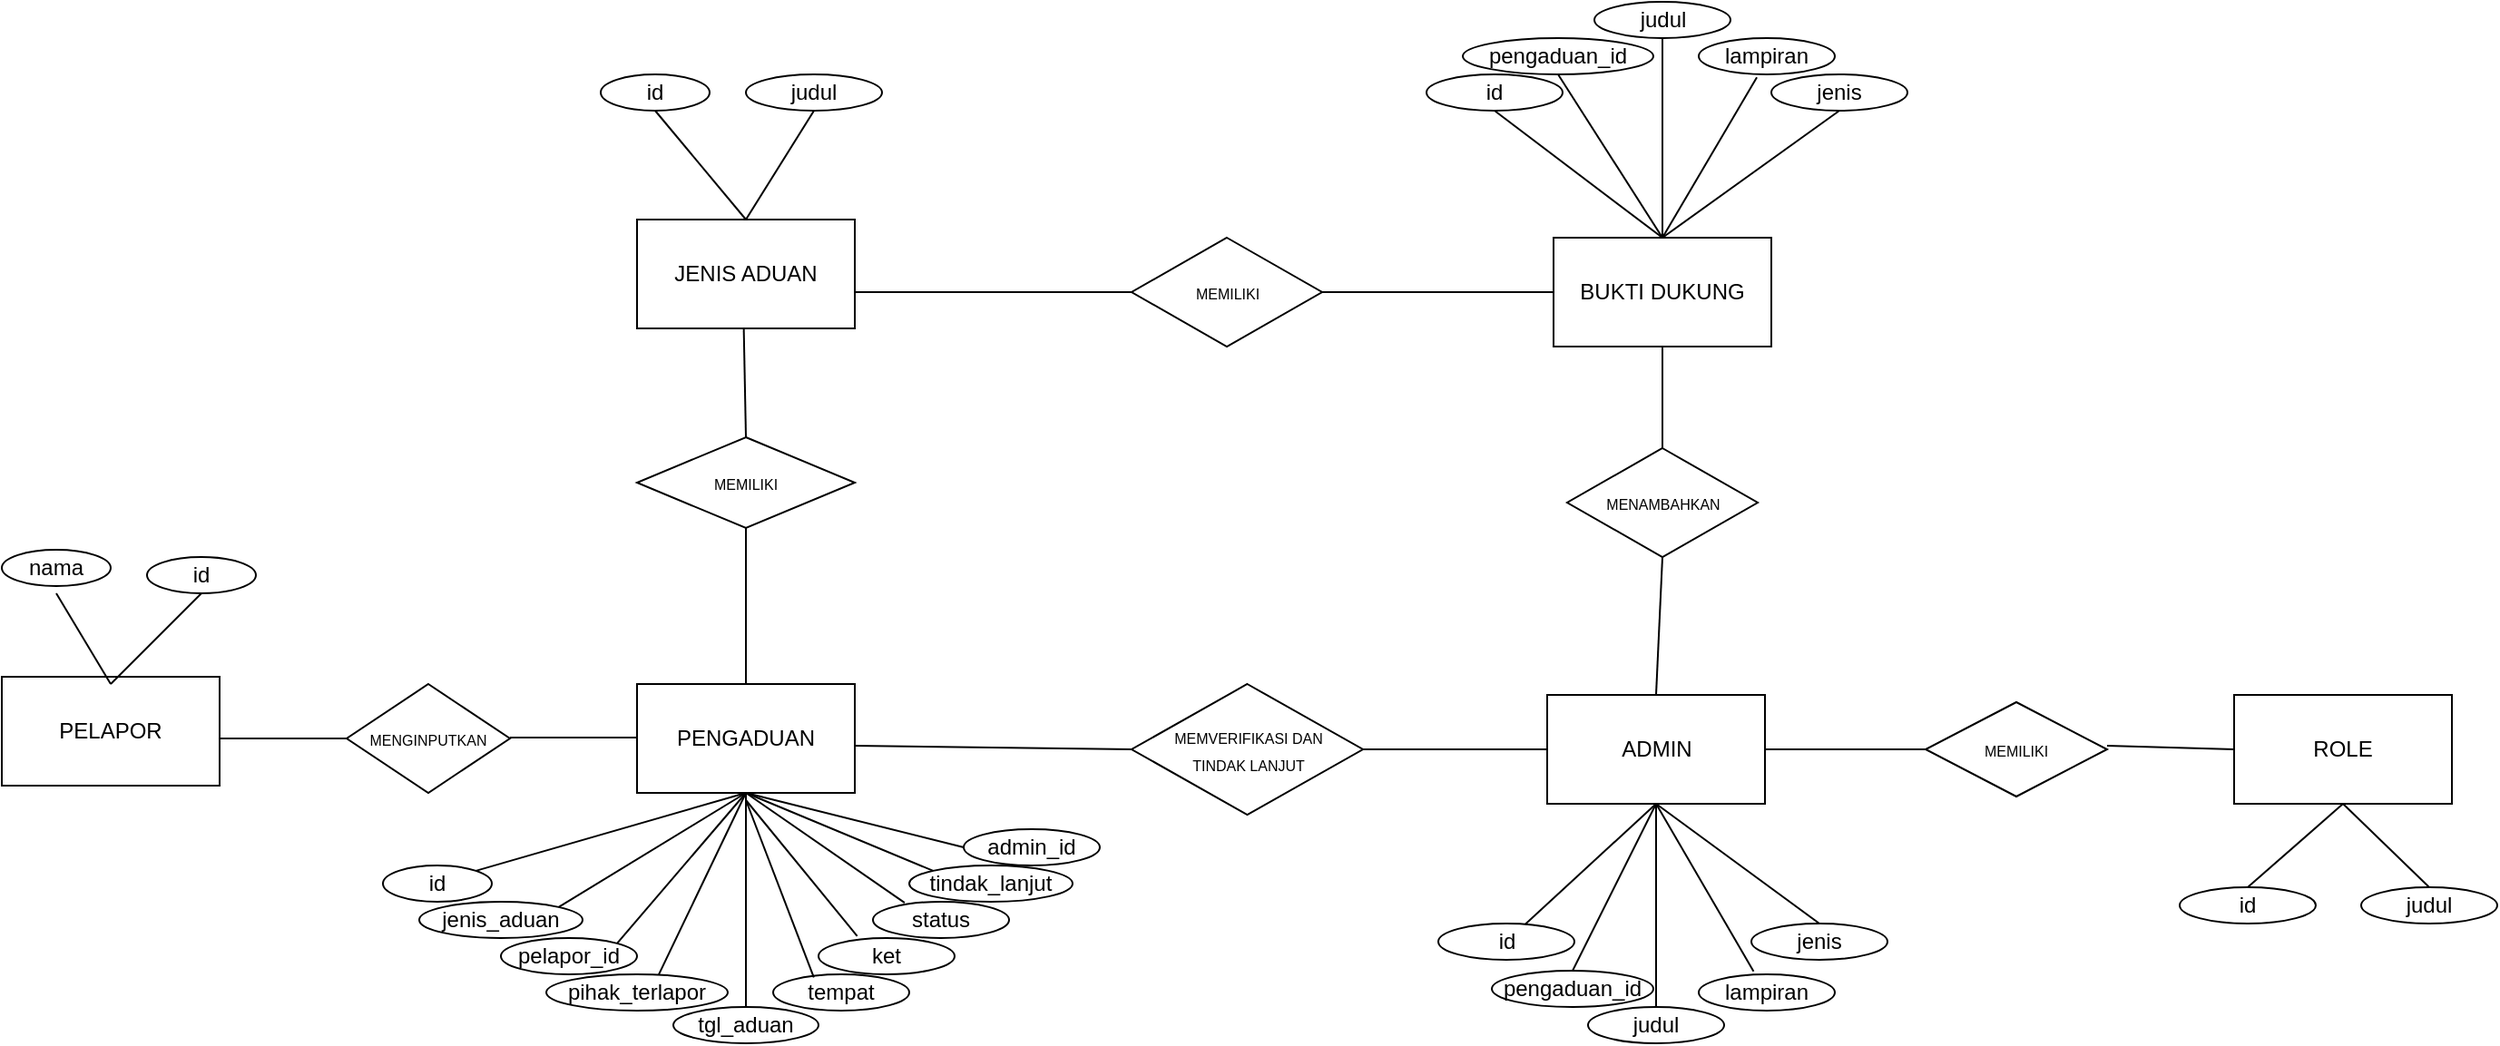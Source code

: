 <mxfile version="21.2.9" type="device" pages="2">
  <diagram id="R2lEEEUBdFMjLlhIrx00" name="Page-1">
    <mxGraphModel dx="1588" dy="2118" grid="1" gridSize="10" guides="1" tooltips="1" connect="1" arrows="1" fold="1" page="1" pageScale="1" pageWidth="850" pageHeight="1100" math="0" shadow="0" extFonts="Permanent Marker^https://fonts.googleapis.com/css?family=Permanent+Marker">
      <root>
        <mxCell id="0" />
        <mxCell id="1" parent="0" />
        <mxCell id="5j6wSST8VfNC3EcutYvZ-1" value="PELAPOR" style="rounded=0;whiteSpace=wrap;html=1;" vertex="1" parent="1">
          <mxGeometry x="10" y="212" width="120" height="60" as="geometry" />
        </mxCell>
        <mxCell id="5j6wSST8VfNC3EcutYvZ-2" value="PENGADUAN" style="rounded=0;whiteSpace=wrap;html=1;" vertex="1" parent="1">
          <mxGeometry x="360" y="216" width="120" height="60" as="geometry" />
        </mxCell>
        <mxCell id="5j6wSST8VfNC3EcutYvZ-3" value="JENIS ADUAN" style="rounded=0;whiteSpace=wrap;html=1;" vertex="1" parent="1">
          <mxGeometry x="360" y="-40" width="120" height="60" as="geometry" />
        </mxCell>
        <mxCell id="5j6wSST8VfNC3EcutYvZ-5" value="BUKTI DUKUNG" style="rounded=0;whiteSpace=wrap;html=1;" vertex="1" parent="1">
          <mxGeometry x="865" y="-30" width="120" height="60" as="geometry" />
        </mxCell>
        <mxCell id="5j6wSST8VfNC3EcutYvZ-6" value="ROLE" style="rounded=0;whiteSpace=wrap;html=1;" vertex="1" parent="1">
          <mxGeometry x="1240" y="222" width="120" height="60" as="geometry" />
        </mxCell>
        <mxCell id="5j6wSST8VfNC3EcutYvZ-7" value="&lt;font style=&quot;font-size: 8px;&quot;&gt;MEMILIKI&lt;/font&gt;" style="rhombus;whiteSpace=wrap;html=1;" vertex="1" parent="1">
          <mxGeometry x="632.5" y="-30" width="105" height="60" as="geometry" />
        </mxCell>
        <mxCell id="5j6wSST8VfNC3EcutYvZ-8" value="&lt;font style=&quot;font-size: 8px;&quot;&gt;MEMVERIFIKASI DAN &lt;br&gt;TINDAK LANJUT&lt;/font&gt;" style="rhombus;whiteSpace=wrap;html=1;" vertex="1" parent="1">
          <mxGeometry x="632.5" y="216" width="127.5" height="72" as="geometry" />
        </mxCell>
        <mxCell id="5j6wSST8VfNC3EcutYvZ-9" value="&lt;font style=&quot;font-size: 8px;&quot;&gt;MENGINPUTKAN&lt;/font&gt;" style="rhombus;whiteSpace=wrap;html=1;" vertex="1" parent="1">
          <mxGeometry x="200" y="216" width="90" height="60" as="geometry" />
        </mxCell>
        <mxCell id="5j6wSST8VfNC3EcutYvZ-10" value="&lt;font style=&quot;font-size: 8px;&quot;&gt;MEMILIKI&lt;/font&gt;" style="rhombus;whiteSpace=wrap;html=1;" vertex="1" parent="1">
          <mxGeometry x="360" y="80" width="120" height="50" as="geometry" />
        </mxCell>
        <mxCell id="5j6wSST8VfNC3EcutYvZ-11" value="&lt;font style=&quot;font-size: 8px;&quot;&gt;MEMILIKI&lt;/font&gt;" style="rhombus;whiteSpace=wrap;html=1;" vertex="1" parent="1">
          <mxGeometry x="1070" y="226" width="100" height="52" as="geometry" />
        </mxCell>
        <mxCell id="5j6wSST8VfNC3EcutYvZ-12" value="&lt;font style=&quot;font-size: 8px;&quot;&gt;MENAMBAHKAN&lt;/font&gt;" style="rhombus;whiteSpace=wrap;html=1;" vertex="1" parent="1">
          <mxGeometry x="872.5" y="86" width="105" height="60" as="geometry" />
        </mxCell>
        <mxCell id="5j6wSST8VfNC3EcutYvZ-13" value="id" style="ellipse;whiteSpace=wrap;html=1;" vertex="1" parent="1">
          <mxGeometry x="90" y="146" width="60" height="20" as="geometry" />
        </mxCell>
        <mxCell id="5j6wSST8VfNC3EcutYvZ-14" value="nama" style="ellipse;whiteSpace=wrap;html=1;" vertex="1" parent="1">
          <mxGeometry x="10" y="142" width="60" height="20" as="geometry" />
        </mxCell>
        <mxCell id="5j6wSST8VfNC3EcutYvZ-16" value="" style="endArrow=none;html=1;rounded=0;entryX=0.5;entryY=1;entryDx=0;entryDy=0;exitX=0.5;exitY=0;exitDx=0;exitDy=0;" edge="1" parent="1">
          <mxGeometry width="50" height="50" relative="1" as="geometry">
            <mxPoint x="70" y="216" as="sourcePoint" />
            <mxPoint x="40" y="166" as="targetPoint" />
          </mxGeometry>
        </mxCell>
        <mxCell id="5j6wSST8VfNC3EcutYvZ-17" value="" style="endArrow=none;html=1;rounded=0;entryX=0.5;entryY=1;entryDx=0;entryDy=0;exitX=0.5;exitY=0;exitDx=0;exitDy=0;" edge="1" parent="1" target="5j6wSST8VfNC3EcutYvZ-13">
          <mxGeometry width="50" height="50" relative="1" as="geometry">
            <mxPoint x="70" y="216" as="sourcePoint" />
            <mxPoint x="50" y="176" as="targetPoint" />
          </mxGeometry>
        </mxCell>
        <mxCell id="5j6wSST8VfNC3EcutYvZ-18" value="" style="endArrow=none;html=1;rounded=0;exitX=1;exitY=0.5;exitDx=0;exitDy=0;entryX=0;entryY=0.5;entryDx=0;entryDy=0;" edge="1" parent="1" target="5j6wSST8VfNC3EcutYvZ-9">
          <mxGeometry width="50" height="50" relative="1" as="geometry">
            <mxPoint x="130" y="246" as="sourcePoint" />
            <mxPoint x="180" y="246" as="targetPoint" />
          </mxGeometry>
        </mxCell>
        <mxCell id="5j6wSST8VfNC3EcutYvZ-19" value="" style="endArrow=none;html=1;rounded=0;exitX=1;exitY=0.5;exitDx=0;exitDy=0;entryX=0;entryY=0.5;entryDx=0;entryDy=0;" edge="1" parent="1">
          <mxGeometry width="50" height="50" relative="1" as="geometry">
            <mxPoint x="290" y="245.5" as="sourcePoint" />
            <mxPoint x="360" y="245.5" as="targetPoint" />
          </mxGeometry>
        </mxCell>
        <mxCell id="5j6wSST8VfNC3EcutYvZ-20" value="jenis_aduan" style="ellipse;whiteSpace=wrap;html=1;" vertex="1" parent="1">
          <mxGeometry x="240" y="336" width="90" height="20" as="geometry" />
        </mxCell>
        <mxCell id="5j6wSST8VfNC3EcutYvZ-21" value="id" style="ellipse;whiteSpace=wrap;html=1;" vertex="1" parent="1">
          <mxGeometry x="220" y="316" width="60" height="20" as="geometry" />
        </mxCell>
        <mxCell id="5j6wSST8VfNC3EcutYvZ-22" value="pelapor_id" style="ellipse;whiteSpace=wrap;html=1;" vertex="1" parent="1">
          <mxGeometry x="285" y="356" width="75" height="20" as="geometry" />
        </mxCell>
        <mxCell id="5j6wSST8VfNC3EcutYvZ-25" value="pihak_terlapor" style="ellipse;whiteSpace=wrap;html=1;" vertex="1" parent="1">
          <mxGeometry x="310" y="376" width="100" height="20" as="geometry" />
        </mxCell>
        <mxCell id="5j6wSST8VfNC3EcutYvZ-29" value="tgl_aduan" style="ellipse;whiteSpace=wrap;html=1;" vertex="1" parent="1">
          <mxGeometry x="380" y="394" width="80" height="20" as="geometry" />
        </mxCell>
        <mxCell id="5j6wSST8VfNC3EcutYvZ-34" value="tempat" style="ellipse;whiteSpace=wrap;html=1;" vertex="1" parent="1">
          <mxGeometry x="435" y="376" width="75" height="20" as="geometry" />
        </mxCell>
        <mxCell id="5j6wSST8VfNC3EcutYvZ-36" value="ket" style="ellipse;whiteSpace=wrap;html=1;" vertex="1" parent="1">
          <mxGeometry x="460" y="356" width="75" height="20" as="geometry" />
        </mxCell>
        <mxCell id="5j6wSST8VfNC3EcutYvZ-37" value="admin_id" style="ellipse;whiteSpace=wrap;html=1;" vertex="1" parent="1">
          <mxGeometry x="540" y="296" width="75" height="20" as="geometry" />
        </mxCell>
        <mxCell id="5j6wSST8VfNC3EcutYvZ-38" value="tindak_lanjut" style="ellipse;whiteSpace=wrap;html=1;" vertex="1" parent="1">
          <mxGeometry x="510" y="316" width="90" height="20" as="geometry" />
        </mxCell>
        <mxCell id="5j6wSST8VfNC3EcutYvZ-39" value="status" style="ellipse;whiteSpace=wrap;html=1;" vertex="1" parent="1">
          <mxGeometry x="490" y="336" width="75" height="20" as="geometry" />
        </mxCell>
        <mxCell id="5j6wSST8VfNC3EcutYvZ-42" value="judul" style="ellipse;whiteSpace=wrap;html=1;" vertex="1" parent="1">
          <mxGeometry x="420" y="-120" width="75" height="20" as="geometry" />
        </mxCell>
        <mxCell id="5j6wSST8VfNC3EcutYvZ-43" value="id" style="ellipse;whiteSpace=wrap;html=1;" vertex="1" parent="1">
          <mxGeometry x="340" y="-120" width="60" height="20" as="geometry" />
        </mxCell>
        <mxCell id="5j6wSST8VfNC3EcutYvZ-46" value="" style="endArrow=none;html=1;rounded=0;entryX=0.5;entryY=0;entryDx=0;entryDy=0;exitX=0.5;exitY=1;exitDx=0;exitDy=0;" edge="1" parent="1" source="5j6wSST8VfNC3EcutYvZ-43" target="5j6wSST8VfNC3EcutYvZ-3">
          <mxGeometry width="50" height="50" relative="1" as="geometry">
            <mxPoint x="380" y="140" as="sourcePoint" />
            <mxPoint x="430" y="90" as="targetPoint" />
          </mxGeometry>
        </mxCell>
        <mxCell id="5j6wSST8VfNC3EcutYvZ-47" value="" style="endArrow=none;html=1;rounded=0;exitX=0.5;exitY=1;exitDx=0;exitDy=0;" edge="1" parent="1" source="5j6wSST8VfNC3EcutYvZ-42">
          <mxGeometry width="50" height="50" relative="1" as="geometry">
            <mxPoint x="440" y="-90" as="sourcePoint" />
            <mxPoint x="420" y="-40" as="targetPoint" />
          </mxGeometry>
        </mxCell>
        <mxCell id="5j6wSST8VfNC3EcutYvZ-48" value="id" style="ellipse;whiteSpace=wrap;html=1;" vertex="1" parent="1">
          <mxGeometry x="795" y="-120" width="75" height="20" as="geometry" />
        </mxCell>
        <mxCell id="5j6wSST8VfNC3EcutYvZ-50" value="pengaduan_id" style="ellipse;whiteSpace=wrap;html=1;" vertex="1" parent="1">
          <mxGeometry x="815" y="-140" width="105" height="20" as="geometry" />
        </mxCell>
        <mxCell id="5j6wSST8VfNC3EcutYvZ-51" value="judul" style="ellipse;whiteSpace=wrap;html=1;" vertex="1" parent="1">
          <mxGeometry x="887.5" y="-160" width="75" height="20" as="geometry" />
        </mxCell>
        <mxCell id="5j6wSST8VfNC3EcutYvZ-53" value="lampiran" style="ellipse;whiteSpace=wrap;html=1;" vertex="1" parent="1">
          <mxGeometry x="945" y="-140" width="75" height="20" as="geometry" />
        </mxCell>
        <mxCell id="5j6wSST8VfNC3EcutYvZ-54" value="jenis" style="ellipse;whiteSpace=wrap;html=1;" vertex="1" parent="1">
          <mxGeometry x="985" y="-120" width="75" height="20" as="geometry" />
        </mxCell>
        <mxCell id="5j6wSST8VfNC3EcutYvZ-55" value="" style="endArrow=none;html=1;rounded=0;entryX=0.5;entryY=1;entryDx=0;entryDy=0;exitX=0.5;exitY=0;exitDx=0;exitDy=0;" edge="1" parent="1" source="5j6wSST8VfNC3EcutYvZ-5" target="5j6wSST8VfNC3EcutYvZ-54">
          <mxGeometry width="50" height="50" relative="1" as="geometry">
            <mxPoint x="925" y="-40" as="sourcePoint" />
            <mxPoint x="975" y="-90" as="targetPoint" />
          </mxGeometry>
        </mxCell>
        <mxCell id="5j6wSST8VfNC3EcutYvZ-56" value="" style="endArrow=none;html=1;rounded=0;entryX=0.427;entryY=1.083;entryDx=0;entryDy=0;exitX=0.5;exitY=0;exitDx=0;exitDy=0;entryPerimeter=0;" edge="1" parent="1" source="5j6wSST8VfNC3EcutYvZ-5" target="5j6wSST8VfNC3EcutYvZ-53">
          <mxGeometry width="50" height="50" relative="1" as="geometry">
            <mxPoint x="935" y="-30" as="sourcePoint" />
            <mxPoint x="1033" y="-90" as="targetPoint" />
          </mxGeometry>
        </mxCell>
        <mxCell id="5j6wSST8VfNC3EcutYvZ-57" value="" style="endArrow=none;html=1;rounded=0;entryX=0.5;entryY=1;entryDx=0;entryDy=0;exitX=0.5;exitY=0;exitDx=0;exitDy=0;" edge="1" parent="1" source="5j6wSST8VfNC3EcutYvZ-5" target="5j6wSST8VfNC3EcutYvZ-51">
          <mxGeometry width="50" height="50" relative="1" as="geometry">
            <mxPoint x="945" y="-20" as="sourcePoint" />
            <mxPoint x="1043" y="-80" as="targetPoint" />
          </mxGeometry>
        </mxCell>
        <mxCell id="5j6wSST8VfNC3EcutYvZ-58" value="" style="endArrow=none;html=1;rounded=0;entryX=0.5;entryY=1;entryDx=0;entryDy=0;exitX=0.5;exitY=0;exitDx=0;exitDy=0;" edge="1" parent="1" source="5j6wSST8VfNC3EcutYvZ-5" target="5j6wSST8VfNC3EcutYvZ-50">
          <mxGeometry width="50" height="50" relative="1" as="geometry">
            <mxPoint x="955" y="-10" as="sourcePoint" />
            <mxPoint x="1053" y="-70" as="targetPoint" />
          </mxGeometry>
        </mxCell>
        <mxCell id="5j6wSST8VfNC3EcutYvZ-59" value="" style="endArrow=none;html=1;rounded=0;entryX=0.5;entryY=1;entryDx=0;entryDy=0;exitX=0.5;exitY=0;exitDx=0;exitDy=0;" edge="1" parent="1" source="5j6wSST8VfNC3EcutYvZ-5" target="5j6wSST8VfNC3EcutYvZ-48">
          <mxGeometry width="50" height="50" relative="1" as="geometry">
            <mxPoint x="965" as="sourcePoint" />
            <mxPoint x="1063" y="-60" as="targetPoint" />
          </mxGeometry>
        </mxCell>
        <mxCell id="5j6wSST8VfNC3EcutYvZ-61" value="pengaduan_id" style="ellipse;whiteSpace=wrap;html=1;" vertex="1" parent="1">
          <mxGeometry x="831" y="374" width="89" height="20" as="geometry" />
        </mxCell>
        <mxCell id="5j6wSST8VfNC3EcutYvZ-62" value="id" style="ellipse;whiteSpace=wrap;html=1;" vertex="1" parent="1">
          <mxGeometry x="801.5" y="348" width="75" height="20" as="geometry" />
        </mxCell>
        <mxCell id="5j6wSST8VfNC3EcutYvZ-63" value="jenis" style="ellipse;whiteSpace=wrap;html=1;" vertex="1" parent="1">
          <mxGeometry x="974" y="348" width="75" height="20" as="geometry" />
        </mxCell>
        <mxCell id="5j6wSST8VfNC3EcutYvZ-64" value="lampiran" style="ellipse;whiteSpace=wrap;html=1;" vertex="1" parent="1">
          <mxGeometry x="945" y="376" width="75" height="20" as="geometry" />
        </mxCell>
        <mxCell id="5j6wSST8VfNC3EcutYvZ-65" value="judul" style="ellipse;whiteSpace=wrap;html=1;" vertex="1" parent="1">
          <mxGeometry x="884" y="394" width="75" height="20" as="geometry" />
        </mxCell>
        <mxCell id="5j6wSST8VfNC3EcutYvZ-67" value="id" style="ellipse;whiteSpace=wrap;html=1;" vertex="1" parent="1">
          <mxGeometry x="1210" y="328" width="75" height="20" as="geometry" />
        </mxCell>
        <mxCell id="5j6wSST8VfNC3EcutYvZ-68" value="judul" style="ellipse;whiteSpace=wrap;html=1;" vertex="1" parent="1">
          <mxGeometry x="1310" y="328" width="75" height="20" as="geometry" />
        </mxCell>
        <mxCell id="5j6wSST8VfNC3EcutYvZ-70" value="" style="endArrow=none;html=1;rounded=0;entryX=0.5;entryY=1;entryDx=0;entryDy=0;" edge="1" parent="1" source="5j6wSST8VfNC3EcutYvZ-2" target="5j6wSST8VfNC3EcutYvZ-10">
          <mxGeometry width="50" height="50" relative="1" as="geometry">
            <mxPoint x="420" y="195.289" as="sourcePoint" />
            <mxPoint x="420" y="145.289" as="targetPoint" />
          </mxGeometry>
        </mxCell>
        <mxCell id="5j6wSST8VfNC3EcutYvZ-71" value="" style="endArrow=none;html=1;rounded=0;entryX=0.5;entryY=1;entryDx=0;entryDy=0;exitX=0.5;exitY=0;exitDx=0;exitDy=0;" edge="1" parent="1" source="5j6wSST8VfNC3EcutYvZ-10">
          <mxGeometry width="50" height="50" relative="1" as="geometry">
            <mxPoint x="418.82" y="76" as="sourcePoint" />
            <mxPoint x="418.82" y="20" as="targetPoint" />
          </mxGeometry>
        </mxCell>
        <mxCell id="5j6wSST8VfNC3EcutYvZ-72" value="" style="endArrow=none;html=1;rounded=0;entryX=0;entryY=0.5;entryDx=0;entryDy=0;" edge="1" parent="1" target="5j6wSST8VfNC3EcutYvZ-7">
          <mxGeometry width="50" height="50" relative="1" as="geometry">
            <mxPoint x="480" as="sourcePoint" />
            <mxPoint x="580" as="targetPoint" />
          </mxGeometry>
        </mxCell>
        <mxCell id="5j6wSST8VfNC3EcutYvZ-73" value="" style="endArrow=none;html=1;rounded=0;entryX=0;entryY=0.5;entryDx=0;entryDy=0;" edge="1" parent="1" target="5j6wSST8VfNC3EcutYvZ-8">
          <mxGeometry width="50" height="50" relative="1" as="geometry">
            <mxPoint x="480" y="250" as="sourcePoint" />
            <mxPoint x="530" y="200" as="targetPoint" />
          </mxGeometry>
        </mxCell>
        <mxCell id="5j6wSST8VfNC3EcutYvZ-74" value="" style="endArrow=none;html=1;rounded=0;entryX=0;entryY=0.5;entryDx=0;entryDy=0;exitX=1;exitY=0.5;exitDx=0;exitDy=0;" edge="1" parent="1" source="5j6wSST8VfNC3EcutYvZ-8" target="5j6wSST8VfNC3EcutYvZ-4">
          <mxGeometry width="50" height="50" relative="1" as="geometry">
            <mxPoint x="763" y="251" as="sourcePoint" />
            <mxPoint x="850" y="250" as="targetPoint" />
          </mxGeometry>
        </mxCell>
        <mxCell id="5j6wSST8VfNC3EcutYvZ-75" value="" style="endArrow=none;html=1;rounded=0;entryX=0;entryY=0.5;entryDx=0;entryDy=0;exitX=1;exitY=0.5;exitDx=0;exitDy=0;" edge="1" parent="1" source="5j6wSST8VfNC3EcutYvZ-4" target="5j6wSST8VfNC3EcutYvZ-11">
          <mxGeometry width="50" height="50" relative="1" as="geometry">
            <mxPoint x="978" y="251.41" as="sourcePoint" />
            <mxPoint x="1080" y="251.41" as="targetPoint" />
          </mxGeometry>
        </mxCell>
        <mxCell id="5j6wSST8VfNC3EcutYvZ-76" value="" style="endArrow=none;html=1;rounded=0;entryX=0;entryY=0.5;entryDx=0;entryDy=0;exitX=1;exitY=0.5;exitDx=0;exitDy=0;" edge="1" parent="1" target="5j6wSST8VfNC3EcutYvZ-4">
          <mxGeometry width="50" height="50" relative="1" as="geometry">
            <mxPoint x="978" y="251.41" as="sourcePoint" />
            <mxPoint x="1080" y="251.41" as="targetPoint" />
          </mxGeometry>
        </mxCell>
        <mxCell id="5j6wSST8VfNC3EcutYvZ-4" value="ADMIN" style="rounded=0;whiteSpace=wrap;html=1;" vertex="1" parent="1">
          <mxGeometry x="861.5" y="222" width="120" height="60" as="geometry" />
        </mxCell>
        <mxCell id="5j6wSST8VfNC3EcutYvZ-77" value="" style="endArrow=none;html=1;rounded=0;entryX=0;entryY=0.5;entryDx=0;entryDy=0;" edge="1" parent="1" target="5j6wSST8VfNC3EcutYvZ-6">
          <mxGeometry width="50" height="50" relative="1" as="geometry">
            <mxPoint x="1170" y="250" as="sourcePoint" />
            <mxPoint x="1220" y="200" as="targetPoint" />
          </mxGeometry>
        </mxCell>
        <mxCell id="5j6wSST8VfNC3EcutYvZ-82" value="" style="endArrow=none;html=1;rounded=0;exitX=1;exitY=0;exitDx=0;exitDy=0;entryX=0.5;entryY=1;entryDx=0;entryDy=0;" edge="1" parent="1" source="5j6wSST8VfNC3EcutYvZ-21" target="5j6wSST8VfNC3EcutYvZ-2">
          <mxGeometry width="50" height="50" relative="1" as="geometry">
            <mxPoint x="380" y="320" as="sourcePoint" />
            <mxPoint x="410" y="290" as="targetPoint" />
          </mxGeometry>
        </mxCell>
        <mxCell id="5j6wSST8VfNC3EcutYvZ-83" value="" style="endArrow=none;html=1;rounded=0;entryX=0.5;entryY=1;entryDx=0;entryDy=0;exitX=1;exitY=0;exitDx=0;exitDy=0;" edge="1" parent="1" source="5j6wSST8VfNC3EcutYvZ-20" target="5j6wSST8VfNC3EcutYvZ-2">
          <mxGeometry width="50" height="50" relative="1" as="geometry">
            <mxPoint x="350" y="320" as="sourcePoint" />
            <mxPoint x="410" y="300" as="targetPoint" />
          </mxGeometry>
        </mxCell>
        <mxCell id="5j6wSST8VfNC3EcutYvZ-84" value="" style="endArrow=none;html=1;rounded=0;exitX=1;exitY=0;exitDx=0;exitDy=0;entryX=0.5;entryY=1;entryDx=0;entryDy=0;" edge="1" parent="1" source="5j6wSST8VfNC3EcutYvZ-22" target="5j6wSST8VfNC3EcutYvZ-2">
          <mxGeometry width="50" height="50" relative="1" as="geometry">
            <mxPoint x="390" y="360" as="sourcePoint" />
            <mxPoint x="410" y="280" as="targetPoint" />
          </mxGeometry>
        </mxCell>
        <mxCell id="5j6wSST8VfNC3EcutYvZ-85" value="" style="endArrow=none;html=1;rounded=0;exitX=0.619;exitY=0.015;exitDx=0;exitDy=0;exitPerimeter=0;entryX=0.5;entryY=1;entryDx=0;entryDy=0;" edge="1" parent="1" source="5j6wSST8VfNC3EcutYvZ-25" target="5j6wSST8VfNC3EcutYvZ-2">
          <mxGeometry width="50" height="50" relative="1" as="geometry">
            <mxPoint x="390" y="363" as="sourcePoint" />
            <mxPoint x="410" y="280" as="targetPoint" />
          </mxGeometry>
        </mxCell>
        <mxCell id="5j6wSST8VfNC3EcutYvZ-86" value="" style="endArrow=none;html=1;rounded=0;exitX=0.5;exitY=0;exitDx=0;exitDy=0;entryX=0.5;entryY=1;entryDx=0;entryDy=0;" edge="1" parent="1" source="5j6wSST8VfNC3EcutYvZ-29" target="5j6wSST8VfNC3EcutYvZ-2">
          <mxGeometry width="50" height="50" relative="1" as="geometry">
            <mxPoint x="420" y="368" as="sourcePoint" />
            <mxPoint x="470" y="318" as="targetPoint" />
          </mxGeometry>
        </mxCell>
        <mxCell id="5j6wSST8VfNC3EcutYvZ-87" value="" style="endArrow=none;html=1;rounded=0;exitX=0.299;exitY=0.083;exitDx=0;exitDy=0;exitPerimeter=0;" edge="1" parent="1" source="5j6wSST8VfNC3EcutYvZ-34">
          <mxGeometry width="50" height="50" relative="1" as="geometry">
            <mxPoint x="430" y="360" as="sourcePoint" />
            <mxPoint x="420" y="280" as="targetPoint" />
          </mxGeometry>
        </mxCell>
        <mxCell id="5j6wSST8VfNC3EcutYvZ-88" value="" style="endArrow=none;html=1;rounded=0;exitX=0.284;exitY=-0.056;exitDx=0;exitDy=0;exitPerimeter=0;" edge="1" parent="1" source="5j6wSST8VfNC3EcutYvZ-36">
          <mxGeometry width="50" height="50" relative="1" as="geometry">
            <mxPoint x="450" y="340" as="sourcePoint" />
            <mxPoint x="420" y="280" as="targetPoint" />
          </mxGeometry>
        </mxCell>
        <mxCell id="5j6wSST8VfNC3EcutYvZ-89" value="" style="endArrow=none;html=1;rounded=0;entryX=0.5;entryY=1;entryDx=0;entryDy=0;exitX=0.233;exitY=0.028;exitDx=0;exitDy=0;exitPerimeter=0;" edge="1" parent="1" source="5j6wSST8VfNC3EcutYvZ-39" target="5j6wSST8VfNC3EcutYvZ-2">
          <mxGeometry width="50" height="50" relative="1" as="geometry">
            <mxPoint x="490" y="320" as="sourcePoint" />
            <mxPoint x="540" y="270" as="targetPoint" />
          </mxGeometry>
        </mxCell>
        <mxCell id="5j6wSST8VfNC3EcutYvZ-90" value="" style="endArrow=none;html=1;rounded=0;entryX=0.5;entryY=1;entryDx=0;entryDy=0;exitX=0;exitY=0;exitDx=0;exitDy=0;" edge="1" parent="1" source="5j6wSST8VfNC3EcutYvZ-38" target="5j6wSST8VfNC3EcutYvZ-2">
          <mxGeometry width="50" height="50" relative="1" as="geometry">
            <mxPoint x="500" y="310" as="sourcePoint" />
            <mxPoint x="550" y="260" as="targetPoint" />
          </mxGeometry>
        </mxCell>
        <mxCell id="5j6wSST8VfNC3EcutYvZ-91" value="" style="endArrow=none;html=1;rounded=0;entryX=0.5;entryY=1;entryDx=0;entryDy=0;exitX=0;exitY=0.5;exitDx=0;exitDy=0;" edge="1" parent="1" source="5j6wSST8VfNC3EcutYvZ-37" target="5j6wSST8VfNC3EcutYvZ-2">
          <mxGeometry width="50" height="50" relative="1" as="geometry">
            <mxPoint x="500" y="300" as="sourcePoint" />
            <mxPoint x="550" y="250" as="targetPoint" />
          </mxGeometry>
        </mxCell>
        <mxCell id="5j6wSST8VfNC3EcutYvZ-92" value="" style="endArrow=none;html=1;rounded=0;entryX=0.5;entryY=1;entryDx=0;entryDy=0;" edge="1" parent="1" source="5j6wSST8VfNC3EcutYvZ-62" target="5j6wSST8VfNC3EcutYvZ-4">
          <mxGeometry width="50" height="50" relative="1" as="geometry">
            <mxPoint x="840" y="350" as="sourcePoint" />
            <mxPoint x="890" y="300" as="targetPoint" />
          </mxGeometry>
        </mxCell>
        <mxCell id="5j6wSST8VfNC3EcutYvZ-93" value="" style="endArrow=none;html=1;rounded=0;entryX=0.5;entryY=1;entryDx=0;entryDy=0;exitX=0.5;exitY=0;exitDx=0;exitDy=0;" edge="1" parent="1" source="5j6wSST8VfNC3EcutYvZ-61" target="5j6wSST8VfNC3EcutYvZ-4">
          <mxGeometry width="50" height="50" relative="1" as="geometry">
            <mxPoint x="920" y="360" as="sourcePoint" />
            <mxPoint x="970" y="310" as="targetPoint" />
          </mxGeometry>
        </mxCell>
        <mxCell id="5j6wSST8VfNC3EcutYvZ-94" value="" style="endArrow=none;html=1;rounded=0;entryX=0.5;entryY=1;entryDx=0;entryDy=0;" edge="1" parent="1" source="5j6wSST8VfNC3EcutYvZ-65" target="5j6wSST8VfNC3EcutYvZ-4">
          <mxGeometry width="50" height="50" relative="1" as="geometry">
            <mxPoint x="930" y="360" as="sourcePoint" />
            <mxPoint x="980" y="310" as="targetPoint" />
          </mxGeometry>
        </mxCell>
        <mxCell id="5j6wSST8VfNC3EcutYvZ-95" value="" style="endArrow=none;html=1;rounded=0;entryX=0.5;entryY=1;entryDx=0;entryDy=0;exitX=0.403;exitY=-0.083;exitDx=0;exitDy=0;exitPerimeter=0;" edge="1" parent="1" source="5j6wSST8VfNC3EcutYvZ-64" target="5j6wSST8VfNC3EcutYvZ-4">
          <mxGeometry width="50" height="50" relative="1" as="geometry">
            <mxPoint x="960" y="340" as="sourcePoint" />
            <mxPoint x="1010" y="290" as="targetPoint" />
          </mxGeometry>
        </mxCell>
        <mxCell id="5j6wSST8VfNC3EcutYvZ-96" value="" style="endArrow=none;html=1;rounded=0;entryX=0.5;entryY=1;entryDx=0;entryDy=0;exitX=0.5;exitY=0;exitDx=0;exitDy=0;" edge="1" parent="1" source="5j6wSST8VfNC3EcutYvZ-63" target="5j6wSST8VfNC3EcutYvZ-4">
          <mxGeometry width="50" height="50" relative="1" as="geometry">
            <mxPoint x="1010" y="320" as="sourcePoint" />
            <mxPoint x="1060" y="270" as="targetPoint" />
          </mxGeometry>
        </mxCell>
        <mxCell id="5j6wSST8VfNC3EcutYvZ-97" value="" style="endArrow=none;html=1;rounded=0;entryX=0.5;entryY=1;entryDx=0;entryDy=0;exitX=0.5;exitY=0;exitDx=0;exitDy=0;" edge="1" parent="1" source="5j6wSST8VfNC3EcutYvZ-67" target="5j6wSST8VfNC3EcutYvZ-6">
          <mxGeometry width="50" height="50" relative="1" as="geometry">
            <mxPoint x="1260" y="320" as="sourcePoint" />
            <mxPoint x="1310" y="270" as="targetPoint" />
          </mxGeometry>
        </mxCell>
        <mxCell id="5j6wSST8VfNC3EcutYvZ-98" value="" style="endArrow=none;html=1;rounded=0;entryX=0.5;entryY=1;entryDx=0;entryDy=0;exitX=0.5;exitY=0;exitDx=0;exitDy=0;" edge="1" parent="1" source="5j6wSST8VfNC3EcutYvZ-68" target="5j6wSST8VfNC3EcutYvZ-6">
          <mxGeometry width="50" height="50" relative="1" as="geometry">
            <mxPoint x="1300" y="320" as="sourcePoint" />
            <mxPoint x="1350" y="270" as="targetPoint" />
          </mxGeometry>
        </mxCell>
        <mxCell id="5j6wSST8VfNC3EcutYvZ-99" value="" style="endArrow=none;html=1;rounded=0;exitX=1;exitY=0.5;exitDx=0;exitDy=0;entryX=0;entryY=0.5;entryDx=0;entryDy=0;" edge="1" parent="1" source="5j6wSST8VfNC3EcutYvZ-7" target="5j6wSST8VfNC3EcutYvZ-5">
          <mxGeometry width="50" height="50" relative="1" as="geometry">
            <mxPoint x="670" y="30" as="sourcePoint" />
            <mxPoint x="850" y="-10" as="targetPoint" />
          </mxGeometry>
        </mxCell>
        <mxCell id="5j6wSST8VfNC3EcutYvZ-100" value="" style="endArrow=none;html=1;rounded=0;entryX=0.5;entryY=1;entryDx=0;entryDy=0;exitX=0.5;exitY=0;exitDx=0;exitDy=0;" edge="1" parent="1" source="5j6wSST8VfNC3EcutYvZ-12" target="5j6wSST8VfNC3EcutYvZ-5">
          <mxGeometry width="50" height="50" relative="1" as="geometry">
            <mxPoint x="925" y="110" as="sourcePoint" />
            <mxPoint x="970" y="80" as="targetPoint" />
          </mxGeometry>
        </mxCell>
        <mxCell id="5j6wSST8VfNC3EcutYvZ-101" value="" style="endArrow=none;html=1;rounded=0;entryX=0.5;entryY=1;entryDx=0;entryDy=0;exitX=0.5;exitY=0;exitDx=0;exitDy=0;" edge="1" parent="1" source="5j6wSST8VfNC3EcutYvZ-4" target="5j6wSST8VfNC3EcutYvZ-12">
          <mxGeometry width="50" height="50" relative="1" as="geometry">
            <mxPoint x="910" y="250" as="sourcePoint" />
            <mxPoint x="960" y="200" as="targetPoint" />
          </mxGeometry>
        </mxCell>
      </root>
    </mxGraphModel>
  </diagram>
  <diagram id="Y05OzWlDh9vyxlLE5_2U" name="Page-2">
    <mxGraphModel dx="794" dy="509" grid="1" gridSize="10" guides="1" tooltips="1" connect="1" arrows="1" fold="1" page="1" pageScale="1" pageWidth="850" pageHeight="1100" math="0" shadow="0">
      <root>
        <mxCell id="0" />
        <mxCell id="1" parent="0" />
      </root>
    </mxGraphModel>
  </diagram>
</mxfile>
